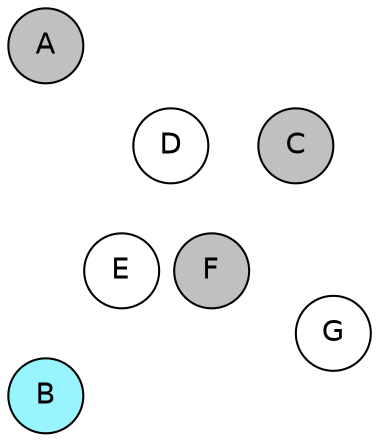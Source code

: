 
graph {

layout = circo;
mindist = .1

node [shape = circle, fontname = Helvetica, margin = 0, style = filled]
edge [style=invis]

subgraph 1 {
	E -- F -- F# -- G -- G# -- A -- A# -- B -- C -- C# -- D -- D# -- E
}

C [fillcolor = gray];
C# [fillcolor = gray];
D [fillcolor = white];
D# [fillcolor = white];
E [fillcolor = white];
F [fillcolor = gray];
F# [fillcolor = gray];
G [fillcolor = white];
G# [fillcolor = white];
A [fillcolor = gray];
A# [fillcolor = gray];
B [fillcolor = cadetblue1];
}
